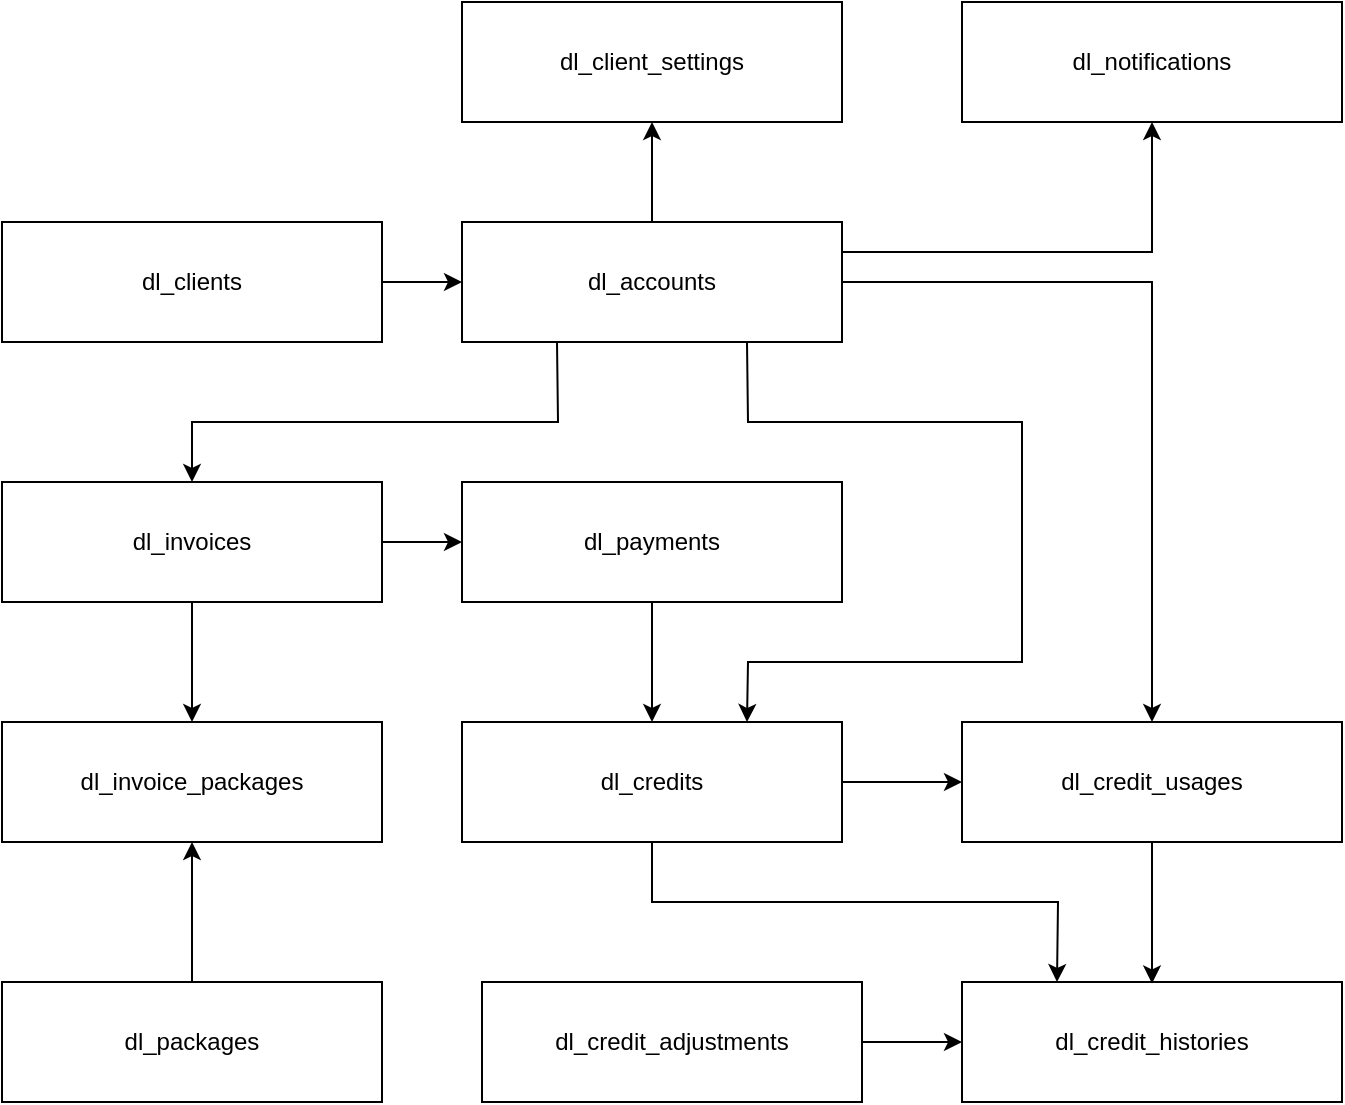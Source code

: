 <mxfile version="15.6.8" type="github"><diagram id="0eW6ITACfOb9sK4Z-1ma" name="Page-1"><mxGraphModel dx="946" dy="589" grid="1" gridSize="10" guides="1" tooltips="1" connect="1" arrows="1" fold="1" page="1" pageScale="1" pageWidth="850" pageHeight="1100" math="0" shadow="0"><root><mxCell id="0"/><mxCell id="1" parent="0"/><mxCell id="ayuSojxOoYaff9WIDJzG-3" value="dl_client_settings" style="rounded=0;whiteSpace=wrap;html=1;" vertex="1" parent="1"><mxGeometry x="300" y="70" width="190" height="60" as="geometry"/></mxCell><mxCell id="ayuSojxOoYaff9WIDJzG-5" value="dl_clients" style="rounded=0;whiteSpace=wrap;html=1;" vertex="1" parent="1"><mxGeometry x="70" y="180" width="190" height="60" as="geometry"/></mxCell><mxCell id="ayuSojxOoYaff9WIDJzG-6" value="dl_accounts" style="rounded=0;whiteSpace=wrap;html=1;" vertex="1" parent="1"><mxGeometry x="300" y="180" width="190" height="60" as="geometry"/></mxCell><mxCell id="ayuSojxOoYaff9WIDJzG-7" value="dl_invoices" style="rounded=0;whiteSpace=wrap;html=1;" vertex="1" parent="1"><mxGeometry x="70" y="310" width="190" height="60" as="geometry"/></mxCell><mxCell id="ayuSojxOoYaff9WIDJzG-8" value="dl_payments" style="rounded=0;whiteSpace=wrap;html=1;" vertex="1" parent="1"><mxGeometry x="300" y="310" width="190" height="60" as="geometry"/></mxCell><mxCell id="ayuSojxOoYaff9WIDJzG-9" value="dl_invoice_packages" style="rounded=0;whiteSpace=wrap;html=1;" vertex="1" parent="1"><mxGeometry x="70" y="430" width="190" height="60" as="geometry"/></mxCell><mxCell id="ayuSojxOoYaff9WIDJzG-10" value="dl_packages" style="rounded=0;whiteSpace=wrap;html=1;" vertex="1" parent="1"><mxGeometry x="70" y="560" width="190" height="60" as="geometry"/></mxCell><mxCell id="ayuSojxOoYaff9WIDJzG-11" value="dl_credits" style="rounded=0;whiteSpace=wrap;html=1;" vertex="1" parent="1"><mxGeometry x="300" y="430" width="190" height="60" as="geometry"/></mxCell><mxCell id="ayuSojxOoYaff9WIDJzG-12" value="dl_credit_usages" style="rounded=0;whiteSpace=wrap;html=1;" vertex="1" parent="1"><mxGeometry x="550" y="430" width="190" height="60" as="geometry"/></mxCell><mxCell id="ayuSojxOoYaff9WIDJzG-13" value="dl_credit_adjustments" style="rounded=0;whiteSpace=wrap;html=1;" vertex="1" parent="1"><mxGeometry x="310" y="560" width="190" height="60" as="geometry"/></mxCell><mxCell id="ayuSojxOoYaff9WIDJzG-14" value="dl_credit_histories" style="rounded=0;whiteSpace=wrap;html=1;" vertex="1" parent="1"><mxGeometry x="550" y="560" width="190" height="60" as="geometry"/></mxCell><mxCell id="ayuSojxOoYaff9WIDJzG-15" value="" style="endArrow=classic;html=1;rounded=0;exitX=1;exitY=0.5;exitDx=0;exitDy=0;entryX=0;entryY=0.5;entryDx=0;entryDy=0;" edge="1" parent="1" source="ayuSojxOoYaff9WIDJzG-5" target="ayuSojxOoYaff9WIDJzG-6"><mxGeometry width="50" height="50" relative="1" as="geometry"><mxPoint x="250" y="250" as="sourcePoint"/><mxPoint x="300" y="200" as="targetPoint"/></mxGeometry></mxCell><mxCell id="ayuSojxOoYaff9WIDJzG-17" value="" style="endArrow=classic;html=1;rounded=0;exitX=0.5;exitY=0;exitDx=0;exitDy=0;entryX=0.5;entryY=1;entryDx=0;entryDy=0;" edge="1" parent="1" source="ayuSojxOoYaff9WIDJzG-6" target="ayuSojxOoYaff9WIDJzG-3"><mxGeometry width="50" height="50" relative="1" as="geometry"><mxPoint x="350" y="190" as="sourcePoint"/><mxPoint x="400" y="140" as="targetPoint"/></mxGeometry></mxCell><mxCell id="ayuSojxOoYaff9WIDJzG-18" value="" style="endArrow=classic;html=1;rounded=0;exitX=0.25;exitY=1;exitDx=0;exitDy=0;entryX=0.5;entryY=0;entryDx=0;entryDy=0;" edge="1" parent="1" source="ayuSojxOoYaff9WIDJzG-6" target="ayuSojxOoYaff9WIDJzG-7"><mxGeometry width="50" height="50" relative="1" as="geometry"><mxPoint x="110" y="320" as="sourcePoint"/><mxPoint x="160" y="270" as="targetPoint"/><Array as="points"><mxPoint x="348" y="280"/><mxPoint x="165" y="280"/></Array></mxGeometry></mxCell><mxCell id="ayuSojxOoYaff9WIDJzG-19" value="" style="endArrow=classic;html=1;rounded=0;exitX=1;exitY=0.5;exitDx=0;exitDy=0;entryX=0.5;entryY=0;entryDx=0;entryDy=0;" edge="1" parent="1" source="ayuSojxOoYaff9WIDJzG-6" target="ayuSojxOoYaff9WIDJzG-12"><mxGeometry width="50" height="50" relative="1" as="geometry"><mxPoint x="540" y="320" as="sourcePoint"/><mxPoint x="590" y="270" as="targetPoint"/><Array as="points"><mxPoint x="645" y="210"/></Array></mxGeometry></mxCell><mxCell id="ayuSojxOoYaff9WIDJzG-20" value="" style="endArrow=classic;html=1;rounded=0;exitX=1;exitY=0.5;exitDx=0;exitDy=0;entryX=0;entryY=0.5;entryDx=0;entryDy=0;" edge="1" parent="1" source="ayuSojxOoYaff9WIDJzG-7" target="ayuSojxOoYaff9WIDJzG-8"><mxGeometry width="50" height="50" relative="1" as="geometry"><mxPoint x="240" y="380" as="sourcePoint"/><mxPoint x="290" y="330" as="targetPoint"/></mxGeometry></mxCell><mxCell id="ayuSojxOoYaff9WIDJzG-21" value="" style="endArrow=classic;html=1;rounded=0;exitX=0.5;exitY=1;exitDx=0;exitDy=0;" edge="1" parent="1" source="ayuSojxOoYaff9WIDJzG-7" target="ayuSojxOoYaff9WIDJzG-9"><mxGeometry width="50" height="50" relative="1" as="geometry"><mxPoint x="190" y="440" as="sourcePoint"/><mxPoint x="240" y="390" as="targetPoint"/></mxGeometry></mxCell><mxCell id="ayuSojxOoYaff9WIDJzG-22" value="" style="endArrow=classic;html=1;rounded=0;entryX=0.5;entryY=1;entryDx=0;entryDy=0;exitX=0.5;exitY=0;exitDx=0;exitDy=0;" edge="1" parent="1" source="ayuSojxOoYaff9WIDJzG-10" target="ayuSojxOoYaff9WIDJzG-9"><mxGeometry width="50" height="50" relative="1" as="geometry"><mxPoint x="160" y="560" as="sourcePoint"/><mxPoint x="210" y="510" as="targetPoint"/></mxGeometry></mxCell><mxCell id="ayuSojxOoYaff9WIDJzG-23" value="" style="endArrow=classic;html=1;rounded=0;exitX=0.5;exitY=1;exitDx=0;exitDy=0;entryX=0.5;entryY=0;entryDx=0;entryDy=0;" edge="1" parent="1" source="ayuSojxOoYaff9WIDJzG-8" target="ayuSojxOoYaff9WIDJzG-11"><mxGeometry width="50" height="50" relative="1" as="geometry"><mxPoint x="400" y="420" as="sourcePoint"/><mxPoint x="450" y="370" as="targetPoint"/></mxGeometry></mxCell><mxCell id="ayuSojxOoYaff9WIDJzG-24" value="" style="endArrow=classic;html=1;rounded=0;entryX=0;entryY=0.5;entryDx=0;entryDy=0;exitX=1;exitY=0.5;exitDx=0;exitDy=0;" edge="1" parent="1" source="ayuSojxOoYaff9WIDJzG-11" target="ayuSojxOoYaff9WIDJzG-12"><mxGeometry width="50" height="50" relative="1" as="geometry"><mxPoint x="500" y="480" as="sourcePoint"/><mxPoint x="550" y="430" as="targetPoint"/></mxGeometry></mxCell><mxCell id="ayuSojxOoYaff9WIDJzG-25" value="" style="endArrow=classic;html=1;rounded=0;exitX=1;exitY=0.5;exitDx=0;exitDy=0;entryX=0;entryY=0.5;entryDx=0;entryDy=0;" edge="1" parent="1" source="ayuSojxOoYaff9WIDJzG-13" target="ayuSojxOoYaff9WIDJzG-14"><mxGeometry width="50" height="50" relative="1" as="geometry"><mxPoint x="510" y="620" as="sourcePoint"/><mxPoint x="560" y="570" as="targetPoint"/></mxGeometry></mxCell><mxCell id="ayuSojxOoYaff9WIDJzG-26" value="" style="endArrow=classic;html=1;rounded=0;" edge="1" parent="1" source="ayuSojxOoYaff9WIDJzG-12"><mxGeometry width="50" height="50" relative="1" as="geometry"><mxPoint x="645" y="540" as="sourcePoint"/><mxPoint x="645" y="560.711" as="targetPoint"/></mxGeometry></mxCell><mxCell id="ayuSojxOoYaff9WIDJzG-27" value="" style="endArrow=classic;html=1;rounded=0;exitX=0.5;exitY=1;exitDx=0;exitDy=0;entryX=0.25;entryY=0;entryDx=0;entryDy=0;" edge="1" parent="1" source="ayuSojxOoYaff9WIDJzG-11" target="ayuSojxOoYaff9WIDJzG-14"><mxGeometry width="50" height="50" relative="1" as="geometry"><mxPoint x="460" y="560" as="sourcePoint"/><mxPoint x="510" y="510" as="targetPoint"/><Array as="points"><mxPoint x="395" y="520"/><mxPoint x="598" y="520"/></Array></mxGeometry></mxCell><mxCell id="ayuSojxOoYaff9WIDJzG-28" value="" style="endArrow=classic;html=1;rounded=0;exitX=0.75;exitY=1;exitDx=0;exitDy=0;entryX=0.75;entryY=0;entryDx=0;entryDy=0;" edge="1" parent="1" source="ayuSojxOoYaff9WIDJzG-6" target="ayuSojxOoYaff9WIDJzG-11"><mxGeometry width="50" height="50" relative="1" as="geometry"><mxPoint x="470" y="310" as="sourcePoint"/><mxPoint x="520" y="260" as="targetPoint"/><Array as="points"><mxPoint x="443" y="280"/><mxPoint x="580" y="280"/><mxPoint x="580" y="400"/><mxPoint x="443" y="400"/></Array></mxGeometry></mxCell><mxCell id="ayuSojxOoYaff9WIDJzG-29" value="dl_notifications" style="rounded=0;whiteSpace=wrap;html=1;" vertex="1" parent="1"><mxGeometry x="550" y="70" width="190" height="60" as="geometry"/></mxCell><mxCell id="ayuSojxOoYaff9WIDJzG-30" value="" style="endArrow=classic;html=1;rounded=0;exitX=1;exitY=0.25;exitDx=0;exitDy=0;entryX=0.5;entryY=1;entryDx=0;entryDy=0;" edge="1" parent="1" source="ayuSojxOoYaff9WIDJzG-6" target="ayuSojxOoYaff9WIDJzG-29"><mxGeometry width="50" height="50" relative="1" as="geometry"><mxPoint x="520" y="160" as="sourcePoint"/><mxPoint x="610" y="160" as="targetPoint"/><Array as="points"><mxPoint x="645" y="195"/></Array></mxGeometry></mxCell></root></mxGraphModel></diagram></mxfile>